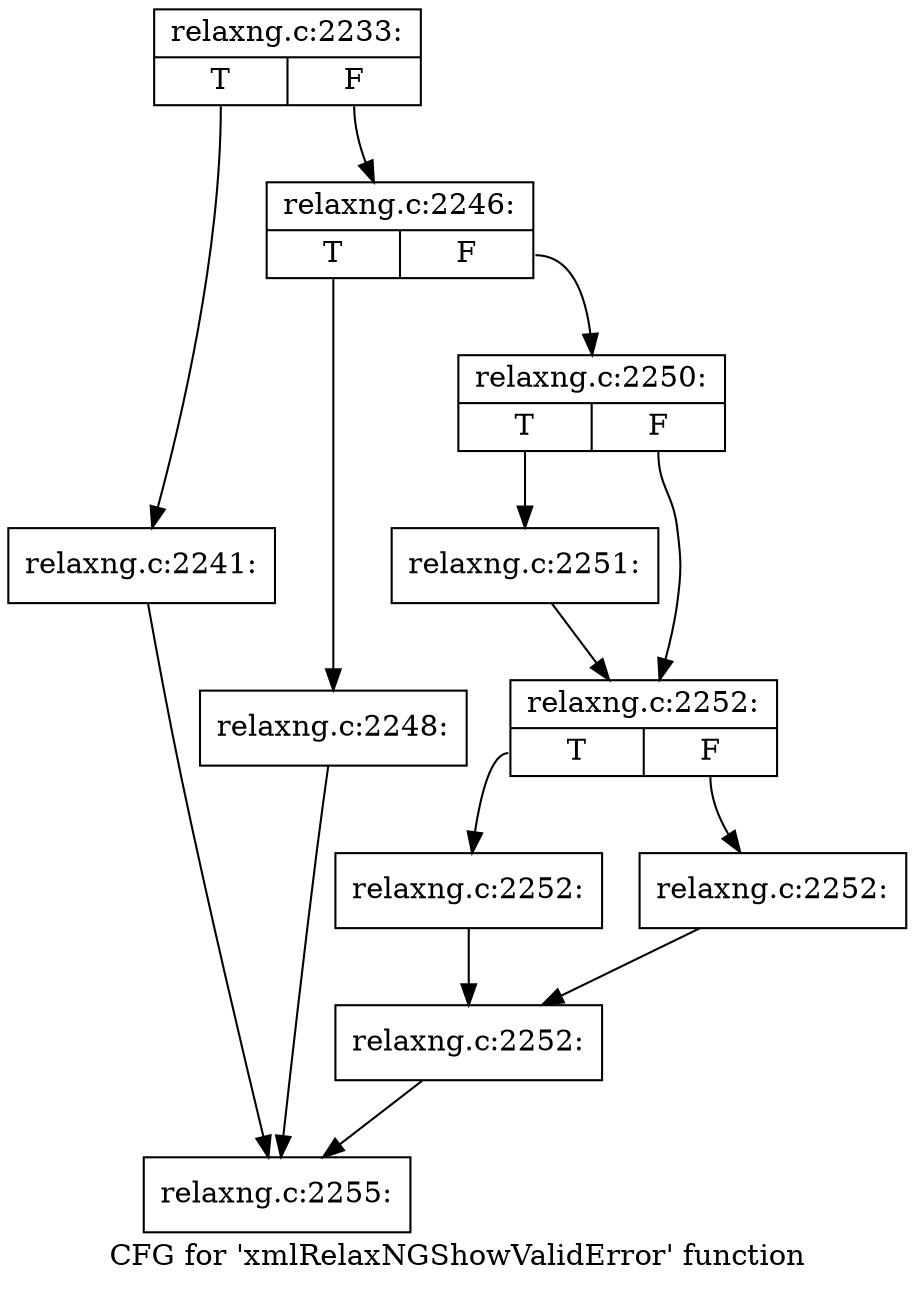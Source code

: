 digraph "CFG for 'xmlRelaxNGShowValidError' function" {
	label="CFG for 'xmlRelaxNGShowValidError' function";

	Node0x38430a0 [shape=record,label="{relaxng.c:2233:|{<s0>T|<s1>F}}"];
	Node0x38430a0:s0 -> Node0x3e1f3c0;
	Node0x38430a0:s1 -> Node0x3e1f410;
	Node0x3e1f3c0 [shape=record,label="{relaxng.c:2241:}"];
	Node0x3e1f3c0 -> Node0x3843540;
	Node0x3e1f410 [shape=record,label="{relaxng.c:2246:|{<s0>T|<s1>F}}"];
	Node0x3e1f410:s0 -> Node0x3e20230;
	Node0x3e1f410:s1 -> Node0x3e20560;
	Node0x3e20230 [shape=record,label="{relaxng.c:2248:}"];
	Node0x3e20230 -> Node0x3843540;
	Node0x3e20560 [shape=record,label="{relaxng.c:2250:|{<s0>T|<s1>F}}"];
	Node0x3e20560:s0 -> Node0x3e20510;
	Node0x3e20560:s1 -> Node0x3e20920;
	Node0x3e20510 [shape=record,label="{relaxng.c:2251:}"];
	Node0x3e20510 -> Node0x3e20920;
	Node0x3e20920 [shape=record,label="{relaxng.c:2252:|{<s0>T|<s1>F}}"];
	Node0x3e20920:s0 -> Node0x3e215e0;
	Node0x3e20920:s1 -> Node0x3e21530;
	Node0x3e215e0 [shape=record,label="{relaxng.c:2252:}"];
	Node0x3e215e0 -> Node0x3e21580;
	Node0x3e21530 [shape=record,label="{relaxng.c:2252:}"];
	Node0x3e21530 -> Node0x3e21580;
	Node0x3e21580 [shape=record,label="{relaxng.c:2252:}"];
	Node0x3e21580 -> Node0x3843540;
	Node0x3843540 [shape=record,label="{relaxng.c:2255:}"];
}
